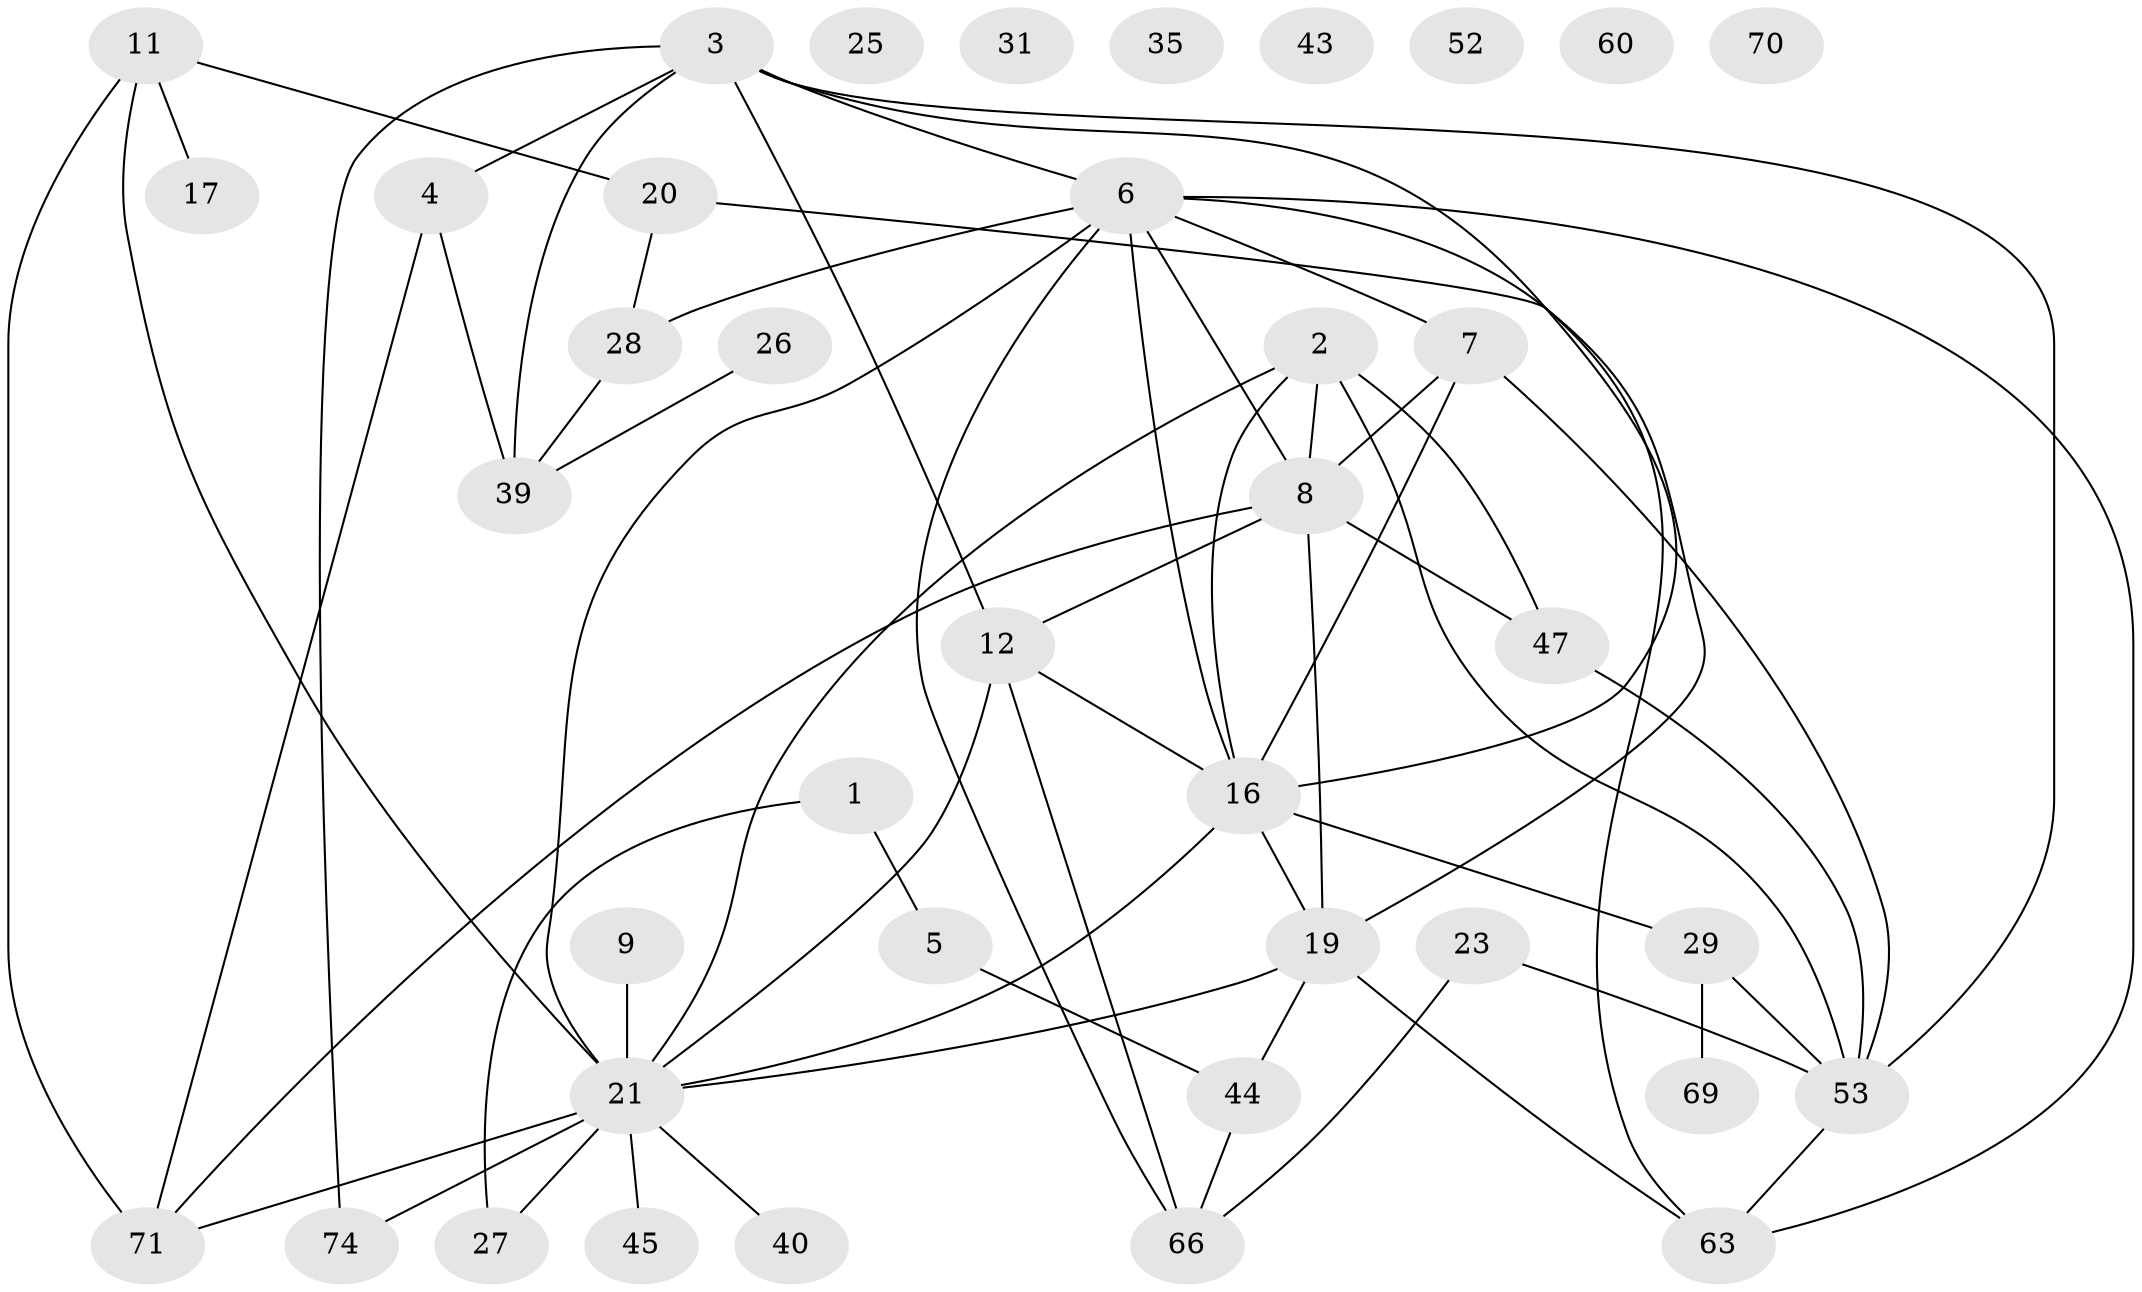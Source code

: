 // original degree distribution, {2: 0.2911392405063291, 3: 0.13924050632911392, 5: 0.06329113924050633, 1: 0.13924050632911392, 4: 0.22784810126582278, 6: 0.0379746835443038, 0: 0.08860759493670886, 7: 0.012658227848101266}
// Generated by graph-tools (version 1.1) at 2025/16/03/04/25 18:16:32]
// undirected, 39 vertices, 62 edges
graph export_dot {
graph [start="1"]
  node [color=gray90,style=filled];
  1 [super="+78+18"];
  2 [super="+48"];
  3 [super="+15+50"];
  4 [super="+10+56"];
  5;
  6 [super="+14"];
  7 [super="+30"];
  8 [super="+13+54"];
  9;
  11 [super="+41"];
  12 [super="+34+22"];
  16 [super="+68+24"];
  17;
  19 [super="+38+73"];
  20 [super="+46+62"];
  21 [super="+32+42+51"];
  23;
  25;
  26;
  27 [super="+33"];
  28 [super="+58"];
  29 [super="+79"];
  31;
  35;
  39 [super="+64"];
  40;
  43;
  44;
  45;
  47;
  52;
  53 [super="+75+77"];
  60;
  63;
  66;
  69 [super="+72"];
  70;
  71 [super="+76"];
  74;
  1 -- 27;
  1 -- 5;
  2 -- 47 [weight=2];
  2 -- 21;
  2 -- 53;
  2 -- 8;
  2 -- 16;
  3 -- 16;
  3 -- 4 [weight=2];
  3 -- 53;
  3 -- 6;
  3 -- 39;
  3 -- 74;
  3 -- 12;
  4 -- 71;
  4 -- 39;
  5 -- 44;
  6 -- 66;
  6 -- 7;
  6 -- 8 [weight=2];
  6 -- 19;
  6 -- 28;
  6 -- 63;
  6 -- 16;
  6 -- 21 [weight=2];
  7 -- 16;
  7 -- 53;
  7 -- 8;
  8 -- 47;
  8 -- 71;
  8 -- 19;
  8 -- 12;
  9 -- 21;
  11 -- 21;
  11 -- 17;
  11 -- 20;
  11 -- 71;
  12 -- 66;
  12 -- 21;
  12 -- 16;
  16 -- 21;
  16 -- 19;
  16 -- 29;
  19 -- 44;
  19 -- 21;
  19 -- 63;
  20 -- 28;
  20 -- 63;
  21 -- 40;
  21 -- 45;
  21 -- 71;
  21 -- 27;
  21 -- 74;
  23 -- 66;
  23 -- 53;
  26 -- 39;
  28 -- 39;
  29 -- 69;
  29 -- 53;
  44 -- 66;
  47 -- 53;
  53 -- 63;
}
